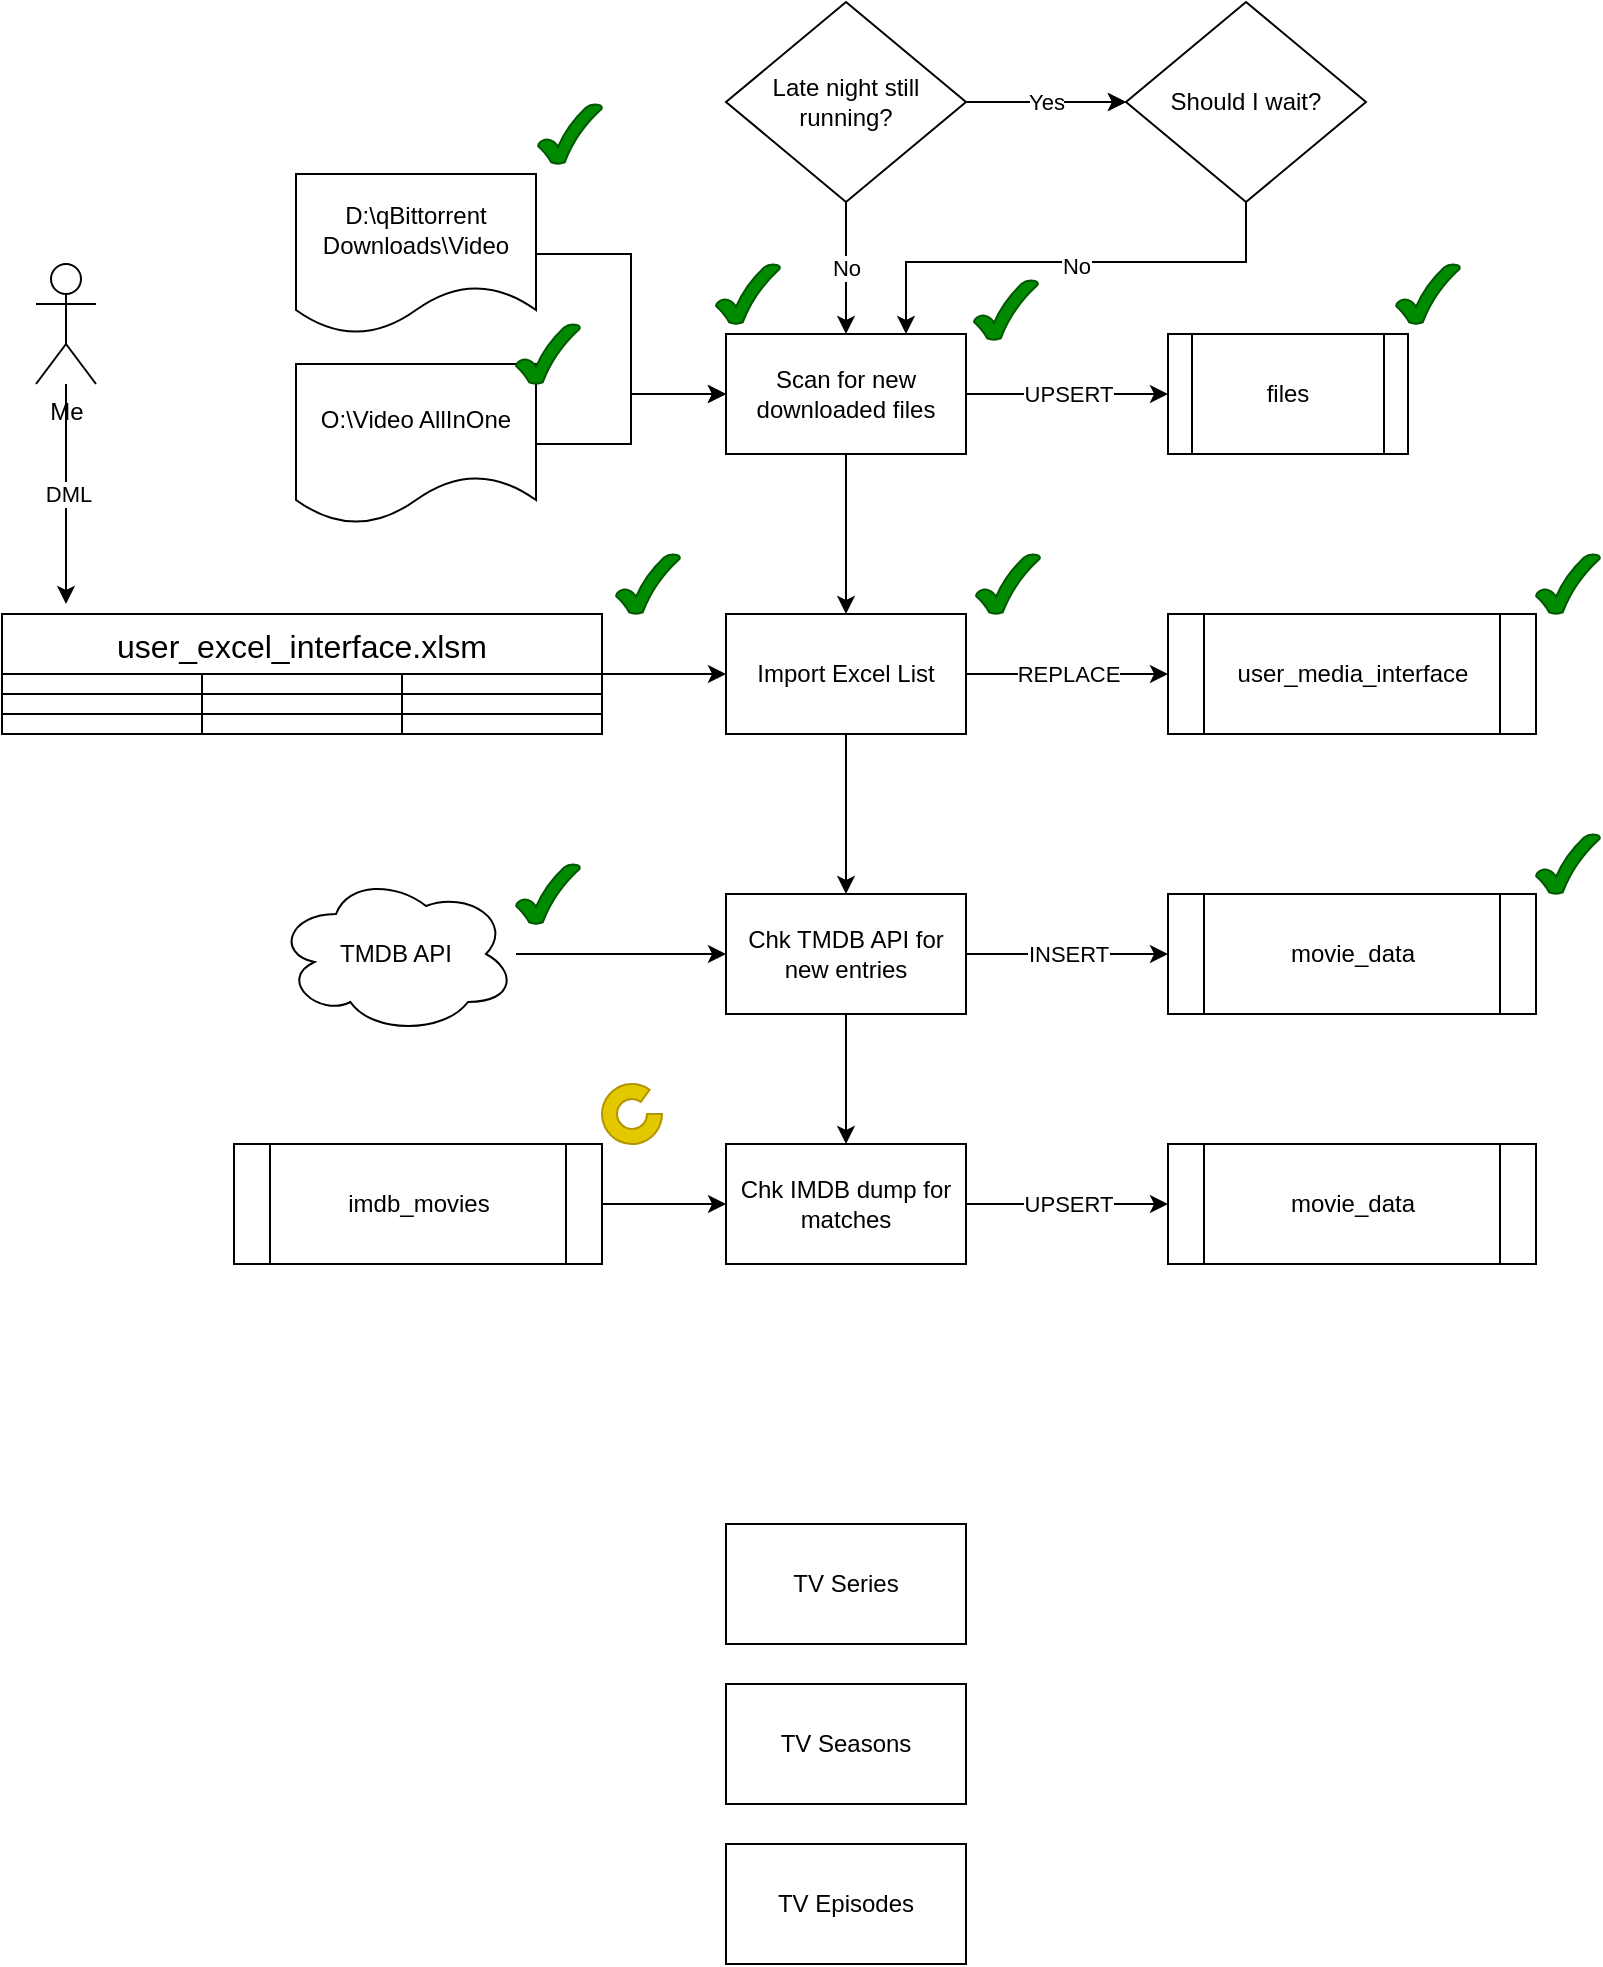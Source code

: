 <mxfile version="22.1.2" type="device">
  <diagram id="vQOAEvg_pV3OeTKu6UQo" name="Early Morning">
    <mxGraphModel dx="2058" dy="1198" grid="1" gridSize="10" guides="1" tooltips="1" connect="1" arrows="1" fold="1" page="1" pageScale="1" pageWidth="850" pageHeight="1100" math="0" shadow="0">
      <root>
        <mxCell id="0" />
        <mxCell id="1" parent="0" />
        <mxCell id="pRlnWTaC3h9rh6URU6XM-3" value="" style="edgeStyle=orthogonalEdgeStyle;rounded=0;orthogonalLoop=1;jettySize=auto;html=1;" parent="1" source="pRlnWTaC3h9rh6URU6XM-1" target="pRlnWTaC3h9rh6URU6XM-2" edge="1">
          <mxGeometry relative="1" as="geometry" />
        </mxCell>
        <mxCell id="pRlnWTaC3h9rh6URU6XM-4" value="Yes" style="edgeStyle=orthogonalEdgeStyle;rounded=0;orthogonalLoop=1;jettySize=auto;html=1;" parent="1" source="pRlnWTaC3h9rh6URU6XM-1" target="pRlnWTaC3h9rh6URU6XM-2" edge="1">
          <mxGeometry relative="1" as="geometry" />
        </mxCell>
        <mxCell id="pRlnWTaC3h9rh6URU6XM-6" value="No" style="edgeStyle=orthogonalEdgeStyle;rounded=0;orthogonalLoop=1;jettySize=auto;html=1;" parent="1" source="pRlnWTaC3h9rh6URU6XM-1" target="pRlnWTaC3h9rh6URU6XM-5" edge="1">
          <mxGeometry relative="1" as="geometry" />
        </mxCell>
        <mxCell id="pRlnWTaC3h9rh6URU6XM-1" value="Late night still running?" style="rhombus;whiteSpace=wrap;html=1;" parent="1" vertex="1">
          <mxGeometry x="365" y="19" width="120" height="100" as="geometry" />
        </mxCell>
        <mxCell id="pRlnWTaC3h9rh6URU6XM-7" style="edgeStyle=orthogonalEdgeStyle;rounded=0;orthogonalLoop=1;jettySize=auto;html=1;exitX=0.5;exitY=1;exitDx=0;exitDy=0;entryX=0.75;entryY=0;entryDx=0;entryDy=0;" parent="1" source="pRlnWTaC3h9rh6URU6XM-2" target="pRlnWTaC3h9rh6URU6XM-5" edge="1">
          <mxGeometry relative="1" as="geometry">
            <mxPoint x="625" y="69" as="sourcePoint" />
            <mxPoint x="450" y="209" as="targetPoint" />
            <Array as="points">
              <mxPoint x="625" y="149" />
              <mxPoint x="455" y="149" />
            </Array>
          </mxGeometry>
        </mxCell>
        <mxCell id="pRlnWTaC3h9rh6URU6XM-8" value="No" style="edgeLabel;html=1;align=center;verticalAlign=middle;resizable=0;points=[];" parent="pRlnWTaC3h9rh6URU6XM-7" vertex="1" connectable="0">
          <mxGeometry x="-0.021" y="2" relative="1" as="geometry">
            <mxPoint as="offset" />
          </mxGeometry>
        </mxCell>
        <mxCell id="pRlnWTaC3h9rh6URU6XM-2" value="Should I wait?" style="rhombus;whiteSpace=wrap;html=1;" parent="1" vertex="1">
          <mxGeometry x="565" y="19" width="120" height="100" as="geometry" />
        </mxCell>
        <mxCell id="pRlnWTaC3h9rh6URU6XM-10" value="" style="edgeStyle=orthogonalEdgeStyle;rounded=0;orthogonalLoop=1;jettySize=auto;html=1;" parent="1" source="pRlnWTaC3h9rh6URU6XM-5" target="pRlnWTaC3h9rh6URU6XM-9" edge="1">
          <mxGeometry relative="1" as="geometry" />
        </mxCell>
        <mxCell id="pRlnWTaC3h9rh6URU6XM-12" value="UPSERT" style="edgeStyle=orthogonalEdgeStyle;rounded=0;orthogonalLoop=1;jettySize=auto;html=1;" parent="1" source="pRlnWTaC3h9rh6URU6XM-5" target="pRlnWTaC3h9rh6URU6XM-11" edge="1">
          <mxGeometry relative="1" as="geometry" />
        </mxCell>
        <mxCell id="pRlnWTaC3h9rh6URU6XM-5" value="Scan for new downloaded files" style="whiteSpace=wrap;html=1;" parent="1" vertex="1">
          <mxGeometry x="365" y="185" width="120" height="60" as="geometry" />
        </mxCell>
        <mxCell id="pRlnWTaC3h9rh6URU6XM-29" value="REPLACE" style="edgeStyle=orthogonalEdgeStyle;rounded=0;orthogonalLoop=1;jettySize=auto;html=1;entryX=0;entryY=0.5;entryDx=0;entryDy=0;" parent="1" source="pRlnWTaC3h9rh6URU6XM-9" target="pRlnWTaC3h9rh6URU6XM-28" edge="1">
          <mxGeometry x="0.01" relative="1" as="geometry">
            <mxPoint as="offset" />
          </mxGeometry>
        </mxCell>
        <mxCell id="hpwI5k3Sn_ClI1EV7RGM-8" value="" style="edgeStyle=orthogonalEdgeStyle;rounded=0;orthogonalLoop=1;jettySize=auto;html=1;" edge="1" parent="1" source="pRlnWTaC3h9rh6URU6XM-9" target="hpwI5k3Sn_ClI1EV7RGM-7">
          <mxGeometry relative="1" as="geometry" />
        </mxCell>
        <mxCell id="pRlnWTaC3h9rh6URU6XM-9" value="Import Excel List" style="whiteSpace=wrap;html=1;" parent="1" vertex="1">
          <mxGeometry x="365" y="325" width="120" height="60" as="geometry" />
        </mxCell>
        <mxCell id="pRlnWTaC3h9rh6URU6XM-11" value="files" style="shape=process;whiteSpace=wrap;html=1;backgroundOutline=1;" parent="1" vertex="1">
          <mxGeometry x="586" y="185" width="120" height="60" as="geometry" />
        </mxCell>
        <mxCell id="pRlnWTaC3h9rh6URU6XM-27" style="edgeStyle=orthogonalEdgeStyle;rounded=0;orthogonalLoop=1;jettySize=auto;html=1;entryX=0;entryY=0.5;entryDx=0;entryDy=0;" parent="1" source="pRlnWTaC3h9rh6URU6XM-13" target="pRlnWTaC3h9rh6URU6XM-9" edge="1">
          <mxGeometry relative="1" as="geometry" />
        </mxCell>
        <mxCell id="pRlnWTaC3h9rh6URU6XM-13" value="user_excel_interface.xlsm" style="shape=table;startSize=30;container=1;collapsible=0;childLayout=tableLayout;strokeColor=default;fontSize=16;" parent="1" vertex="1">
          <mxGeometry x="3" y="325" width="300" height="60" as="geometry" />
        </mxCell>
        <mxCell id="pRlnWTaC3h9rh6URU6XM-14" value="" style="shape=tableRow;horizontal=0;startSize=0;swimlaneHead=0;swimlaneBody=0;strokeColor=inherit;top=0;left=0;bottom=0;right=0;collapsible=0;dropTarget=0;fillColor=none;points=[[0,0.5],[1,0.5]];portConstraint=eastwest;fontSize=16;" parent="pRlnWTaC3h9rh6URU6XM-13" vertex="1">
          <mxGeometry y="30" width="300" height="10" as="geometry" />
        </mxCell>
        <mxCell id="pRlnWTaC3h9rh6URU6XM-15" value="" style="shape=partialRectangle;html=1;whiteSpace=wrap;connectable=0;strokeColor=inherit;overflow=hidden;fillColor=none;top=0;left=0;bottom=0;right=0;pointerEvents=1;fontSize=16;" parent="pRlnWTaC3h9rh6URU6XM-14" vertex="1">
          <mxGeometry width="100" height="10" as="geometry">
            <mxRectangle width="100" height="10" as="alternateBounds" />
          </mxGeometry>
        </mxCell>
        <mxCell id="pRlnWTaC3h9rh6URU6XM-16" value="" style="shape=partialRectangle;html=1;whiteSpace=wrap;connectable=0;strokeColor=inherit;overflow=hidden;fillColor=none;top=0;left=0;bottom=0;right=0;pointerEvents=1;fontSize=16;" parent="pRlnWTaC3h9rh6URU6XM-14" vertex="1">
          <mxGeometry x="100" width="100" height="10" as="geometry">
            <mxRectangle width="100" height="10" as="alternateBounds" />
          </mxGeometry>
        </mxCell>
        <mxCell id="pRlnWTaC3h9rh6URU6XM-17" value="" style="shape=partialRectangle;html=1;whiteSpace=wrap;connectable=0;strokeColor=inherit;overflow=hidden;fillColor=none;top=0;left=0;bottom=0;right=0;pointerEvents=1;fontSize=16;" parent="pRlnWTaC3h9rh6URU6XM-14" vertex="1">
          <mxGeometry x="200" width="100" height="10" as="geometry">
            <mxRectangle width="100" height="10" as="alternateBounds" />
          </mxGeometry>
        </mxCell>
        <mxCell id="pRlnWTaC3h9rh6URU6XM-18" value="" style="shape=tableRow;horizontal=0;startSize=0;swimlaneHead=0;swimlaneBody=0;strokeColor=inherit;top=0;left=0;bottom=0;right=0;collapsible=0;dropTarget=0;fillColor=none;points=[[0,0.5],[1,0.5]];portConstraint=eastwest;fontSize=16;" parent="pRlnWTaC3h9rh6URU6XM-13" vertex="1">
          <mxGeometry y="40" width="300" height="10" as="geometry" />
        </mxCell>
        <mxCell id="pRlnWTaC3h9rh6URU6XM-19" value="" style="shape=partialRectangle;html=1;whiteSpace=wrap;connectable=0;strokeColor=inherit;overflow=hidden;fillColor=none;top=0;left=0;bottom=0;right=0;pointerEvents=1;fontSize=16;" parent="pRlnWTaC3h9rh6URU6XM-18" vertex="1">
          <mxGeometry width="100" height="10" as="geometry">
            <mxRectangle width="100" height="10" as="alternateBounds" />
          </mxGeometry>
        </mxCell>
        <mxCell id="pRlnWTaC3h9rh6URU6XM-20" value="" style="shape=partialRectangle;html=1;whiteSpace=wrap;connectable=0;strokeColor=inherit;overflow=hidden;fillColor=none;top=0;left=0;bottom=0;right=0;pointerEvents=1;fontSize=16;" parent="pRlnWTaC3h9rh6URU6XM-18" vertex="1">
          <mxGeometry x="100" width="100" height="10" as="geometry">
            <mxRectangle width="100" height="10" as="alternateBounds" />
          </mxGeometry>
        </mxCell>
        <mxCell id="pRlnWTaC3h9rh6URU6XM-21" value="" style="shape=partialRectangle;html=1;whiteSpace=wrap;connectable=0;strokeColor=inherit;overflow=hidden;fillColor=none;top=0;left=0;bottom=0;right=0;pointerEvents=1;fontSize=16;" parent="pRlnWTaC3h9rh6URU6XM-18" vertex="1">
          <mxGeometry x="200" width="100" height="10" as="geometry">
            <mxRectangle width="100" height="10" as="alternateBounds" />
          </mxGeometry>
        </mxCell>
        <mxCell id="pRlnWTaC3h9rh6URU6XM-22" value="" style="shape=tableRow;horizontal=0;startSize=0;swimlaneHead=0;swimlaneBody=0;strokeColor=inherit;top=0;left=0;bottom=0;right=0;collapsible=0;dropTarget=0;fillColor=none;points=[[0,0.5],[1,0.5]];portConstraint=eastwest;fontSize=16;" parent="pRlnWTaC3h9rh6URU6XM-13" vertex="1">
          <mxGeometry y="50" width="300" height="10" as="geometry" />
        </mxCell>
        <mxCell id="pRlnWTaC3h9rh6URU6XM-23" value="" style="shape=partialRectangle;html=1;whiteSpace=wrap;connectable=0;strokeColor=inherit;overflow=hidden;fillColor=none;top=0;left=0;bottom=0;right=0;pointerEvents=1;fontSize=16;" parent="pRlnWTaC3h9rh6URU6XM-22" vertex="1">
          <mxGeometry width="100" height="10" as="geometry">
            <mxRectangle width="100" height="10" as="alternateBounds" />
          </mxGeometry>
        </mxCell>
        <mxCell id="pRlnWTaC3h9rh6URU6XM-24" value="" style="shape=partialRectangle;html=1;whiteSpace=wrap;connectable=0;strokeColor=inherit;overflow=hidden;fillColor=none;top=0;left=0;bottom=0;right=0;pointerEvents=1;fontSize=16;" parent="pRlnWTaC3h9rh6URU6XM-22" vertex="1">
          <mxGeometry x="100" width="100" height="10" as="geometry">
            <mxRectangle width="100" height="10" as="alternateBounds" />
          </mxGeometry>
        </mxCell>
        <mxCell id="pRlnWTaC3h9rh6URU6XM-25" value="" style="shape=partialRectangle;html=1;whiteSpace=wrap;connectable=0;strokeColor=inherit;overflow=hidden;fillColor=none;top=0;left=0;bottom=0;right=0;pointerEvents=1;fontSize=16;" parent="pRlnWTaC3h9rh6URU6XM-22" vertex="1">
          <mxGeometry x="200" width="100" height="10" as="geometry">
            <mxRectangle width="100" height="10" as="alternateBounds" />
          </mxGeometry>
        </mxCell>
        <mxCell id="pRlnWTaC3h9rh6URU6XM-28" value="user_media_interface" style="shape=process;whiteSpace=wrap;html=1;backgroundOutline=1;" parent="1" vertex="1">
          <mxGeometry x="586" y="325" width="184" height="60" as="geometry" />
        </mxCell>
        <mxCell id="hpwI5k3Sn_ClI1EV7RGM-5" style="edgeStyle=orthogonalEdgeStyle;rounded=0;orthogonalLoop=1;jettySize=auto;html=1;" edge="1" parent="1" source="hpwI5k3Sn_ClI1EV7RGM-3" target="pRlnWTaC3h9rh6URU6XM-5">
          <mxGeometry relative="1" as="geometry" />
        </mxCell>
        <mxCell id="hpwI5k3Sn_ClI1EV7RGM-3" value="D:\qBittorrent Downloads\Video" style="shape=document;whiteSpace=wrap;html=1;boundedLbl=1;" vertex="1" parent="1">
          <mxGeometry x="150" y="105" width="120" height="80" as="geometry" />
        </mxCell>
        <mxCell id="hpwI5k3Sn_ClI1EV7RGM-21" style="edgeStyle=orthogonalEdgeStyle;rounded=0;orthogonalLoop=1;jettySize=auto;html=1;entryX=0;entryY=0.5;entryDx=0;entryDy=0;" edge="1" parent="1" source="hpwI5k3Sn_ClI1EV7RGM-6" target="pRlnWTaC3h9rh6URU6XM-5">
          <mxGeometry relative="1" as="geometry" />
        </mxCell>
        <mxCell id="hpwI5k3Sn_ClI1EV7RGM-6" value="O:\Video AllInOne" style="shape=document;whiteSpace=wrap;html=1;boundedLbl=1;" vertex="1" parent="1">
          <mxGeometry x="150" y="200" width="120" height="80" as="geometry" />
        </mxCell>
        <mxCell id="hpwI5k3Sn_ClI1EV7RGM-10" value="INSERT" style="edgeStyle=orthogonalEdgeStyle;rounded=0;orthogonalLoop=1;jettySize=auto;html=1;" edge="1" parent="1" source="hpwI5k3Sn_ClI1EV7RGM-7" target="hpwI5k3Sn_ClI1EV7RGM-9">
          <mxGeometry relative="1" as="geometry" />
        </mxCell>
        <mxCell id="hpwI5k3Sn_ClI1EV7RGM-30" style="edgeStyle=orthogonalEdgeStyle;rounded=0;orthogonalLoop=1;jettySize=auto;html=1;entryX=0.5;entryY=0;entryDx=0;entryDy=0;" edge="1" parent="1" source="hpwI5k3Sn_ClI1EV7RGM-7" target="hpwI5k3Sn_ClI1EV7RGM-29">
          <mxGeometry relative="1" as="geometry" />
        </mxCell>
        <mxCell id="hpwI5k3Sn_ClI1EV7RGM-7" value="Chk TMDB API for new entries" style="whiteSpace=wrap;html=1;" vertex="1" parent="1">
          <mxGeometry x="365" y="465" width="120" height="60" as="geometry" />
        </mxCell>
        <mxCell id="hpwI5k3Sn_ClI1EV7RGM-9" value="movie_data" style="shape=process;whiteSpace=wrap;html=1;backgroundOutline=1;" vertex="1" parent="1">
          <mxGeometry x="586" y="465" width="184" height="60" as="geometry" />
        </mxCell>
        <mxCell id="hpwI5k3Sn_ClI1EV7RGM-12" style="edgeStyle=orthogonalEdgeStyle;rounded=0;orthogonalLoop=1;jettySize=auto;html=1;" edge="1" parent="1" source="hpwI5k3Sn_ClI1EV7RGM-11" target="hpwI5k3Sn_ClI1EV7RGM-7">
          <mxGeometry relative="1" as="geometry" />
        </mxCell>
        <mxCell id="hpwI5k3Sn_ClI1EV7RGM-11" value="TMDB API" style="ellipse;shape=cloud;whiteSpace=wrap;html=1;" vertex="1" parent="1">
          <mxGeometry x="140" y="455" width="120" height="80" as="geometry" />
        </mxCell>
        <mxCell id="hpwI5k3Sn_ClI1EV7RGM-13" value="" style="verticalLabelPosition=bottom;verticalAlign=top;html=1;shape=mxgraph.basic.tick;fillColor=#008a00;fontColor=#ffffff;strokeColor=#005700;" vertex="1" parent="1">
          <mxGeometry x="260" y="450" width="32" height="30" as="geometry" />
        </mxCell>
        <mxCell id="hpwI5k3Sn_ClI1EV7RGM-16" value="" style="verticalLabelPosition=bottom;verticalAlign=top;html=1;shape=mxgraph.basic.tick;fillColor=#008a00;fontColor=#ffffff;strokeColor=#005700;" vertex="1" parent="1">
          <mxGeometry x="310" y="295" width="32" height="30" as="geometry" />
        </mxCell>
        <mxCell id="hpwI5k3Sn_ClI1EV7RGM-17" value="" style="verticalLabelPosition=bottom;verticalAlign=top;html=1;shape=mxgraph.basic.tick;fillColor=#008a00;fontColor=#ffffff;strokeColor=#005700;" vertex="1" parent="1">
          <mxGeometry x="360" y="150" width="32" height="30" as="geometry" />
        </mxCell>
        <mxCell id="hpwI5k3Sn_ClI1EV7RGM-18" value="" style="verticalLabelPosition=bottom;verticalAlign=top;html=1;shape=mxgraph.basic.tick;fillColor=#008a00;fontColor=#ffffff;strokeColor=#005700;" vertex="1" parent="1">
          <mxGeometry x="700" y="150" width="32" height="30" as="geometry" />
        </mxCell>
        <mxCell id="hpwI5k3Sn_ClI1EV7RGM-19" value="" style="verticalLabelPosition=bottom;verticalAlign=top;html=1;shape=mxgraph.basic.tick;fillColor=#008a00;fontColor=#ffffff;strokeColor=#005700;" vertex="1" parent="1">
          <mxGeometry x="770" y="295" width="32" height="30" as="geometry" />
        </mxCell>
        <mxCell id="hpwI5k3Sn_ClI1EV7RGM-20" value="" style="verticalLabelPosition=bottom;verticalAlign=top;html=1;shape=mxgraph.basic.tick;fillColor=#008a00;fontColor=#ffffff;strokeColor=#005700;" vertex="1" parent="1">
          <mxGeometry x="770" y="435" width="32" height="30" as="geometry" />
        </mxCell>
        <mxCell id="hpwI5k3Sn_ClI1EV7RGM-22" value="" style="verticalLabelPosition=bottom;verticalAlign=top;html=1;shape=mxgraph.basic.tick;fillColor=#008a00;fontColor=#ffffff;strokeColor=#005700;" vertex="1" parent="1">
          <mxGeometry x="490" y="295" width="32" height="30" as="geometry" />
        </mxCell>
        <mxCell id="hpwI5k3Sn_ClI1EV7RGM-23" value="" style="verticalLabelPosition=bottom;verticalAlign=top;html=1;shape=mxgraph.basic.tick;fillColor=#008a00;fontColor=#ffffff;strokeColor=#005700;" vertex="1" parent="1">
          <mxGeometry x="489" y="158" width="32" height="30" as="geometry" />
        </mxCell>
        <mxCell id="hpwI5k3Sn_ClI1EV7RGM-25" value="DML" style="edgeStyle=orthogonalEdgeStyle;rounded=0;orthogonalLoop=1;jettySize=auto;html=1;" edge="1" parent="1" source="hpwI5k3Sn_ClI1EV7RGM-24">
          <mxGeometry relative="1" as="geometry">
            <mxPoint x="35" y="320" as="targetPoint" />
          </mxGeometry>
        </mxCell>
        <mxCell id="hpwI5k3Sn_ClI1EV7RGM-24" value="Me" style="shape=umlActor;verticalLabelPosition=bottom;verticalAlign=top;html=1;outlineConnect=0;" vertex="1" parent="1">
          <mxGeometry x="20" y="150" width="30" height="60" as="geometry" />
        </mxCell>
        <mxCell id="hpwI5k3Sn_ClI1EV7RGM-27" value="" style="verticalLabelPosition=bottom;verticalAlign=top;html=1;shape=mxgraph.basic.tick;fillColor=#008a00;fontColor=#ffffff;strokeColor=#005700;" vertex="1" parent="1">
          <mxGeometry x="271" y="70" width="32" height="30" as="geometry" />
        </mxCell>
        <mxCell id="hpwI5k3Sn_ClI1EV7RGM-28" value="" style="verticalLabelPosition=bottom;verticalAlign=top;html=1;shape=mxgraph.basic.tick;fillColor=#008a00;fontColor=#ffffff;strokeColor=#005700;" vertex="1" parent="1">
          <mxGeometry x="260" y="180" width="32" height="30" as="geometry" />
        </mxCell>
        <mxCell id="hpwI5k3Sn_ClI1EV7RGM-34" value="UPSERT" style="edgeStyle=orthogonalEdgeStyle;rounded=0;orthogonalLoop=1;jettySize=auto;html=1;entryX=0;entryY=0.5;entryDx=0;entryDy=0;" edge="1" parent="1" source="hpwI5k3Sn_ClI1EV7RGM-29" target="hpwI5k3Sn_ClI1EV7RGM-33">
          <mxGeometry relative="1" as="geometry" />
        </mxCell>
        <mxCell id="hpwI5k3Sn_ClI1EV7RGM-29" value="Chk IMDB dump for matches" style="whiteSpace=wrap;html=1;" vertex="1" parent="1">
          <mxGeometry x="365" y="590" width="120" height="60" as="geometry" />
        </mxCell>
        <mxCell id="hpwI5k3Sn_ClI1EV7RGM-32" style="edgeStyle=orthogonalEdgeStyle;rounded=0;orthogonalLoop=1;jettySize=auto;html=1;entryX=0;entryY=0.5;entryDx=0;entryDy=0;" edge="1" parent="1" source="hpwI5k3Sn_ClI1EV7RGM-31" target="hpwI5k3Sn_ClI1EV7RGM-29">
          <mxGeometry relative="1" as="geometry" />
        </mxCell>
        <mxCell id="hpwI5k3Sn_ClI1EV7RGM-31" value="imdb_movies" style="shape=process;whiteSpace=wrap;html=1;backgroundOutline=1;" vertex="1" parent="1">
          <mxGeometry x="119" y="590" width="184" height="60" as="geometry" />
        </mxCell>
        <mxCell id="hpwI5k3Sn_ClI1EV7RGM-33" value="movie_data" style="shape=process;whiteSpace=wrap;html=1;backgroundOutline=1;" vertex="1" parent="1">
          <mxGeometry x="586" y="590" width="184" height="60" as="geometry" />
        </mxCell>
        <mxCell id="hpwI5k3Sn_ClI1EV7RGM-36" value="TV Series" style="whiteSpace=wrap;html=1;" vertex="1" parent="1">
          <mxGeometry x="365" y="780" width="120" height="60" as="geometry" />
        </mxCell>
        <mxCell id="hpwI5k3Sn_ClI1EV7RGM-37" value="TV Seasons" style="whiteSpace=wrap;html=1;" vertex="1" parent="1">
          <mxGeometry x="365" y="860" width="120" height="60" as="geometry" />
        </mxCell>
        <mxCell id="hpwI5k3Sn_ClI1EV7RGM-38" value="TV Episodes" style="whiteSpace=wrap;html=1;" vertex="1" parent="1">
          <mxGeometry x="365" y="940" width="120" height="60" as="geometry" />
        </mxCell>
        <mxCell id="hpwI5k3Sn_ClI1EV7RGM-39" value="" style="verticalLabelPosition=bottom;verticalAlign=top;html=1;shape=mxgraph.basic.partConcEllipse;startAngle=0.25;endAngle=0.1;arcWidth=0.5;fillColor=#e3c800;fontColor=#000000;strokeColor=#B09500;" vertex="1" parent="1">
          <mxGeometry x="303" y="560" width="30" height="30" as="geometry" />
        </mxCell>
      </root>
    </mxGraphModel>
  </diagram>
</mxfile>
